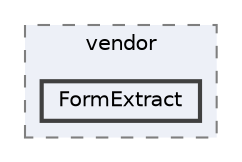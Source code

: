 digraph "dev.sharpishly.com/website/vendor/FormExtract"
{
 // LATEX_PDF_SIZE
  bgcolor="transparent";
  edge [fontname=Helvetica,fontsize=10,labelfontname=Helvetica,labelfontsize=10];
  node [fontname=Helvetica,fontsize=10,shape=box,height=0.2,width=0.4];
  compound=true
  subgraph clusterdir_6031a4b2d1cb1e9d66cf451e65c1ec22 {
    graph [ bgcolor="#edf0f7", pencolor="grey50", label="vendor", fontname=Helvetica,fontsize=10 style="filled,dashed", URL="dir_6031a4b2d1cb1e9d66cf451e65c1ec22.html",tooltip=""]
  dir_156c4f00552a18b0cf111c97a6e1ca12 [label="FormExtract", fillcolor="#edf0f7", color="grey25", style="filled,bold", URL="dir_156c4f00552a18b0cf111c97a6e1ca12.html",tooltip=""];
  }
}
